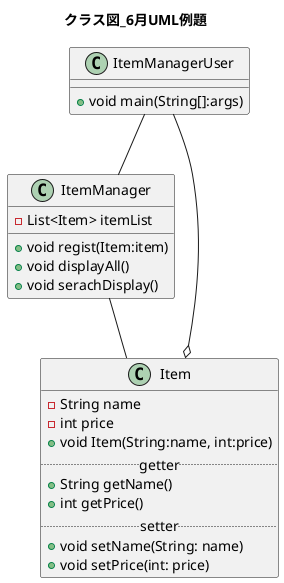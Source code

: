 @startuml
title クラス図_6月UML例題
ItemManagerUser -- ItemManager
ItemManager -- Item
ItemManagerUser --o Item

class ItemManagerUser {
    +void main(String[]:args)
}

class ItemManager{
    -List<Item> itemList
    +void regist(Item:item)
    +void displayAll()
    +void serachDisplay()
}

class Item{
    -String name
    -int price
    +void Item(String:name, int:price)
    ..getter..
    +String getName()
    +int getPrice()
    ..setter..
    +void setName(String: name)
    +void setPrice(int: price)
}
@enduml